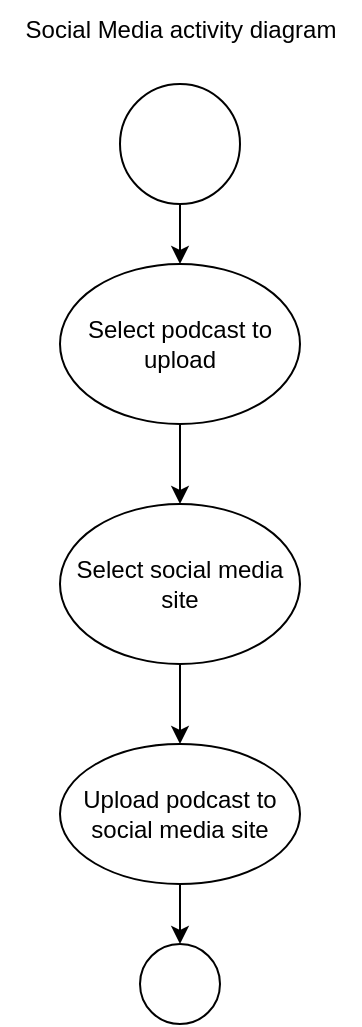 <mxfile version="21.6.5" type="device">
  <diagram name="Page-1" id="_-8cIRWS82OEVBBdzaTl">
    <mxGraphModel dx="784" dy="586" grid="1" gridSize="10" guides="1" tooltips="1" connect="1" arrows="1" fold="1" page="1" pageScale="1" pageWidth="850" pageHeight="1100" math="0" shadow="0">
      <root>
        <mxCell id="0" />
        <mxCell id="1" parent="0" />
        <mxCell id="N5hCYDEHvf6Lj0Gqp9XK-1" value="" style="ellipse;whiteSpace=wrap;html=1;" parent="1" vertex="1">
          <mxGeometry x="370" y="240" width="60" height="60" as="geometry" />
        </mxCell>
        <mxCell id="klG7IYDjFdXkR-O1vyBC-1" style="edgeStyle=orthogonalEdgeStyle;rounded=0;orthogonalLoop=1;jettySize=auto;html=1;exitX=0.5;exitY=1;exitDx=0;exitDy=0;" edge="1" parent="1" source="N5hCYDEHvf6Lj0Gqp9XK-1" target="klG7IYDjFdXkR-O1vyBC-2">
          <mxGeometry relative="1" as="geometry">
            <mxPoint x="400" y="330.0" as="targetPoint" />
            <mxPoint x="400" y="290.0" as="sourcePoint" />
          </mxGeometry>
        </mxCell>
        <mxCell id="klG7IYDjFdXkR-O1vyBC-4" style="edgeStyle=orthogonalEdgeStyle;rounded=0;orthogonalLoop=1;jettySize=auto;html=1;entryX=0.5;entryY=0;entryDx=0;entryDy=0;" edge="1" parent="1" source="N5hCYDEHvf6Lj0Gqp9XK-4" target="klG7IYDjFdXkR-O1vyBC-6">
          <mxGeometry relative="1" as="geometry">
            <mxPoint x="400" y="572.5" as="targetPoint" />
          </mxGeometry>
        </mxCell>
        <mxCell id="N5hCYDEHvf6Lj0Gqp9XK-4" value="Select social media site" style="ellipse;whiteSpace=wrap;html=1;" parent="1" vertex="1">
          <mxGeometry x="340" y="450" width="120" height="80" as="geometry" />
        </mxCell>
        <mxCell id="klG7IYDjFdXkR-O1vyBC-3" style="edgeStyle=orthogonalEdgeStyle;rounded=0;orthogonalLoop=1;jettySize=auto;html=1;entryX=0.5;entryY=0;entryDx=0;entryDy=0;" edge="1" parent="1" source="klG7IYDjFdXkR-O1vyBC-2" target="N5hCYDEHvf6Lj0Gqp9XK-4">
          <mxGeometry relative="1" as="geometry" />
        </mxCell>
        <mxCell id="klG7IYDjFdXkR-O1vyBC-2" value="Select podcast to upload" style="ellipse;whiteSpace=wrap;html=1;" vertex="1" parent="1">
          <mxGeometry x="340" y="330" width="120" height="80" as="geometry" />
        </mxCell>
        <mxCell id="klG7IYDjFdXkR-O1vyBC-7" style="edgeStyle=orthogonalEdgeStyle;rounded=0;orthogonalLoop=1;jettySize=auto;html=1;" edge="1" parent="1" source="klG7IYDjFdXkR-O1vyBC-6" target="klG7IYDjFdXkR-O1vyBC-8">
          <mxGeometry relative="1" as="geometry">
            <mxPoint x="400" y="700" as="targetPoint" />
          </mxGeometry>
        </mxCell>
        <mxCell id="klG7IYDjFdXkR-O1vyBC-6" value="Upload podcast to social media site" style="ellipse;whiteSpace=wrap;html=1;" vertex="1" parent="1">
          <mxGeometry x="340" y="570" width="120" height="70" as="geometry" />
        </mxCell>
        <mxCell id="klG7IYDjFdXkR-O1vyBC-8" value="" style="ellipse;whiteSpace=wrap;html=1;aspect=fixed;" vertex="1" parent="1">
          <mxGeometry x="380" y="670" width="40" height="40" as="geometry" />
        </mxCell>
        <mxCell id="klG7IYDjFdXkR-O1vyBC-9" value="Social Media activity diagram" style="text;html=1;align=center;verticalAlign=middle;resizable=0;points=[];autosize=1;strokeColor=none;fillColor=none;" vertex="1" parent="1">
          <mxGeometry x="310" y="198" width="180" height="30" as="geometry" />
        </mxCell>
      </root>
    </mxGraphModel>
  </diagram>
</mxfile>
